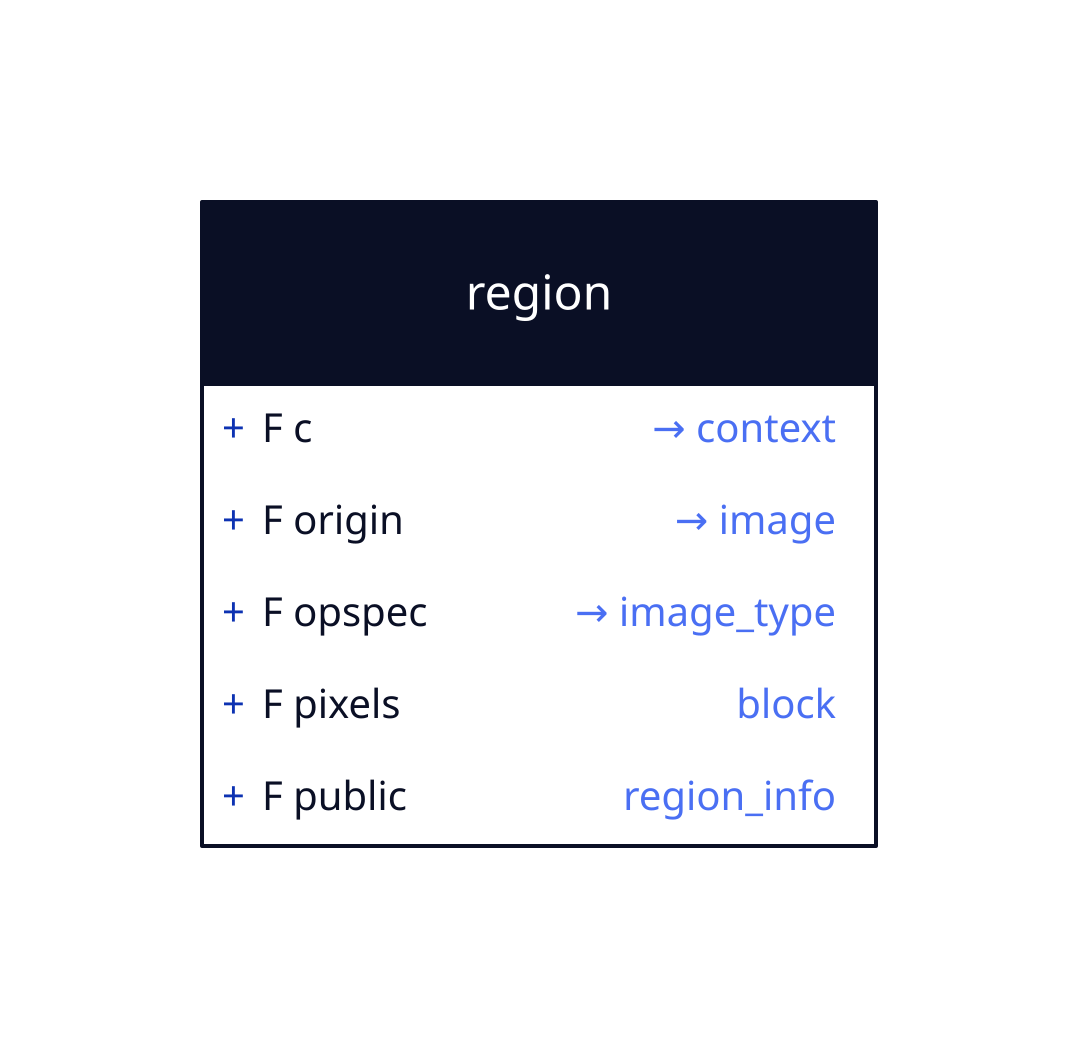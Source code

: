 region : {
  shape: class
  "F c": "→ context"
  "F origin": "→ image"
  "F opspec": "→ image_type"
  "F pixels": "block"
  "F public": "region_info"
}
